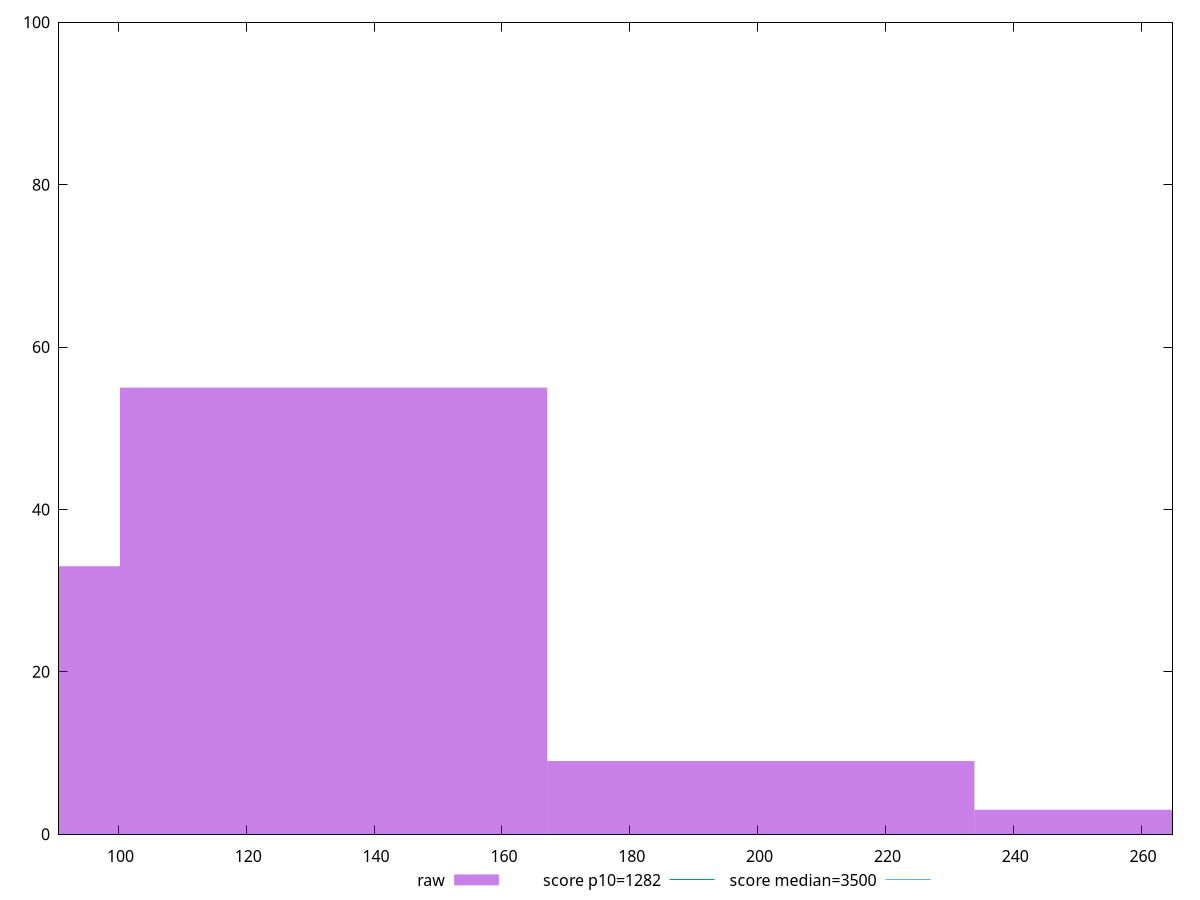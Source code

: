 reset

$raw <<EOF
133.6708687499539 55
200.50630312493087 9
66.83543437497696 33
267.3417374999078 3
EOF

set key outside below
set boxwidth 66.83543437497696
set xrange [90.704:264.912]
set yrange [0:100]
set trange [0:100]
set style fill transparent solid 0.5 noborder

set parametric
set terminal svg size 640, 490 enhanced background rgb 'white'
set output "report_00019_2021-02-10T18-14-37.922Z//bootup-time/samples/pages+cached+noadtech+nomedia/raw/histogram.svg"

plot $raw title "raw" with boxes, \
     1282,t title "score p10=1282", \
     3500,t title "score median=3500"

reset
